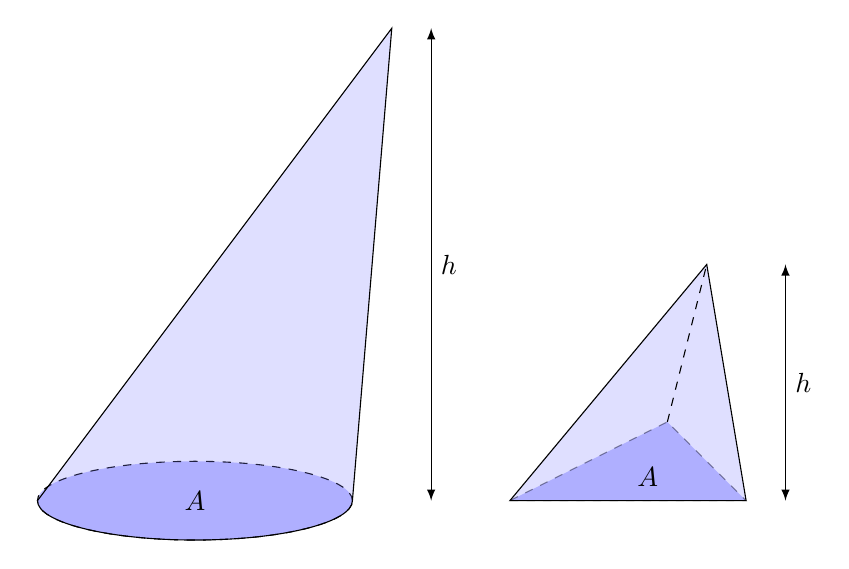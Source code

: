 ﻿
\begin{tikzpicture}[scale=1]

\begin{scope}

\fill[blue!50, opacity=0.5]   (0,0) circle (2 and 0.5);
\draw[dashed]   (0,0) circle (2 and 0.5);
\fill[blue!50, opacity=0.25 ]  (2,0) -- (2.5,6) -- (-2,0) arc (180:360:2 and 0.5);
\draw (-2,0) arc (180:360:2 and 0.5) -- (2.5,6) -- cycle;

\node at (0,0) {$A$};
\draw[<->, >=latex] (3,0) -- ++(0,6) node[midway, right] {$h$};
\end{scope}

\begin{scope}[xshift=4cm]

\filldraw[dashed, fill=blue!50, opacity=0.5]   (0,0) -- (3,0) -- (2,1) -- cycle;
\fill[blue!50, opacity=0.25 ]  (0,0) -- (3,0) -- (2.5,3) -- cycle;

\draw[dashed] (2,1) -- (2.5,3);
\draw (0,0) -- (2.5,3) -- (3,0) -- cycle;

\node at (1.75,0.3) {$A$};
\draw[<->, >=latex] (3.5,0) -- ++(0,3) node[midway, right] {$h$};
\end{scope}
\end{tikzpicture}
